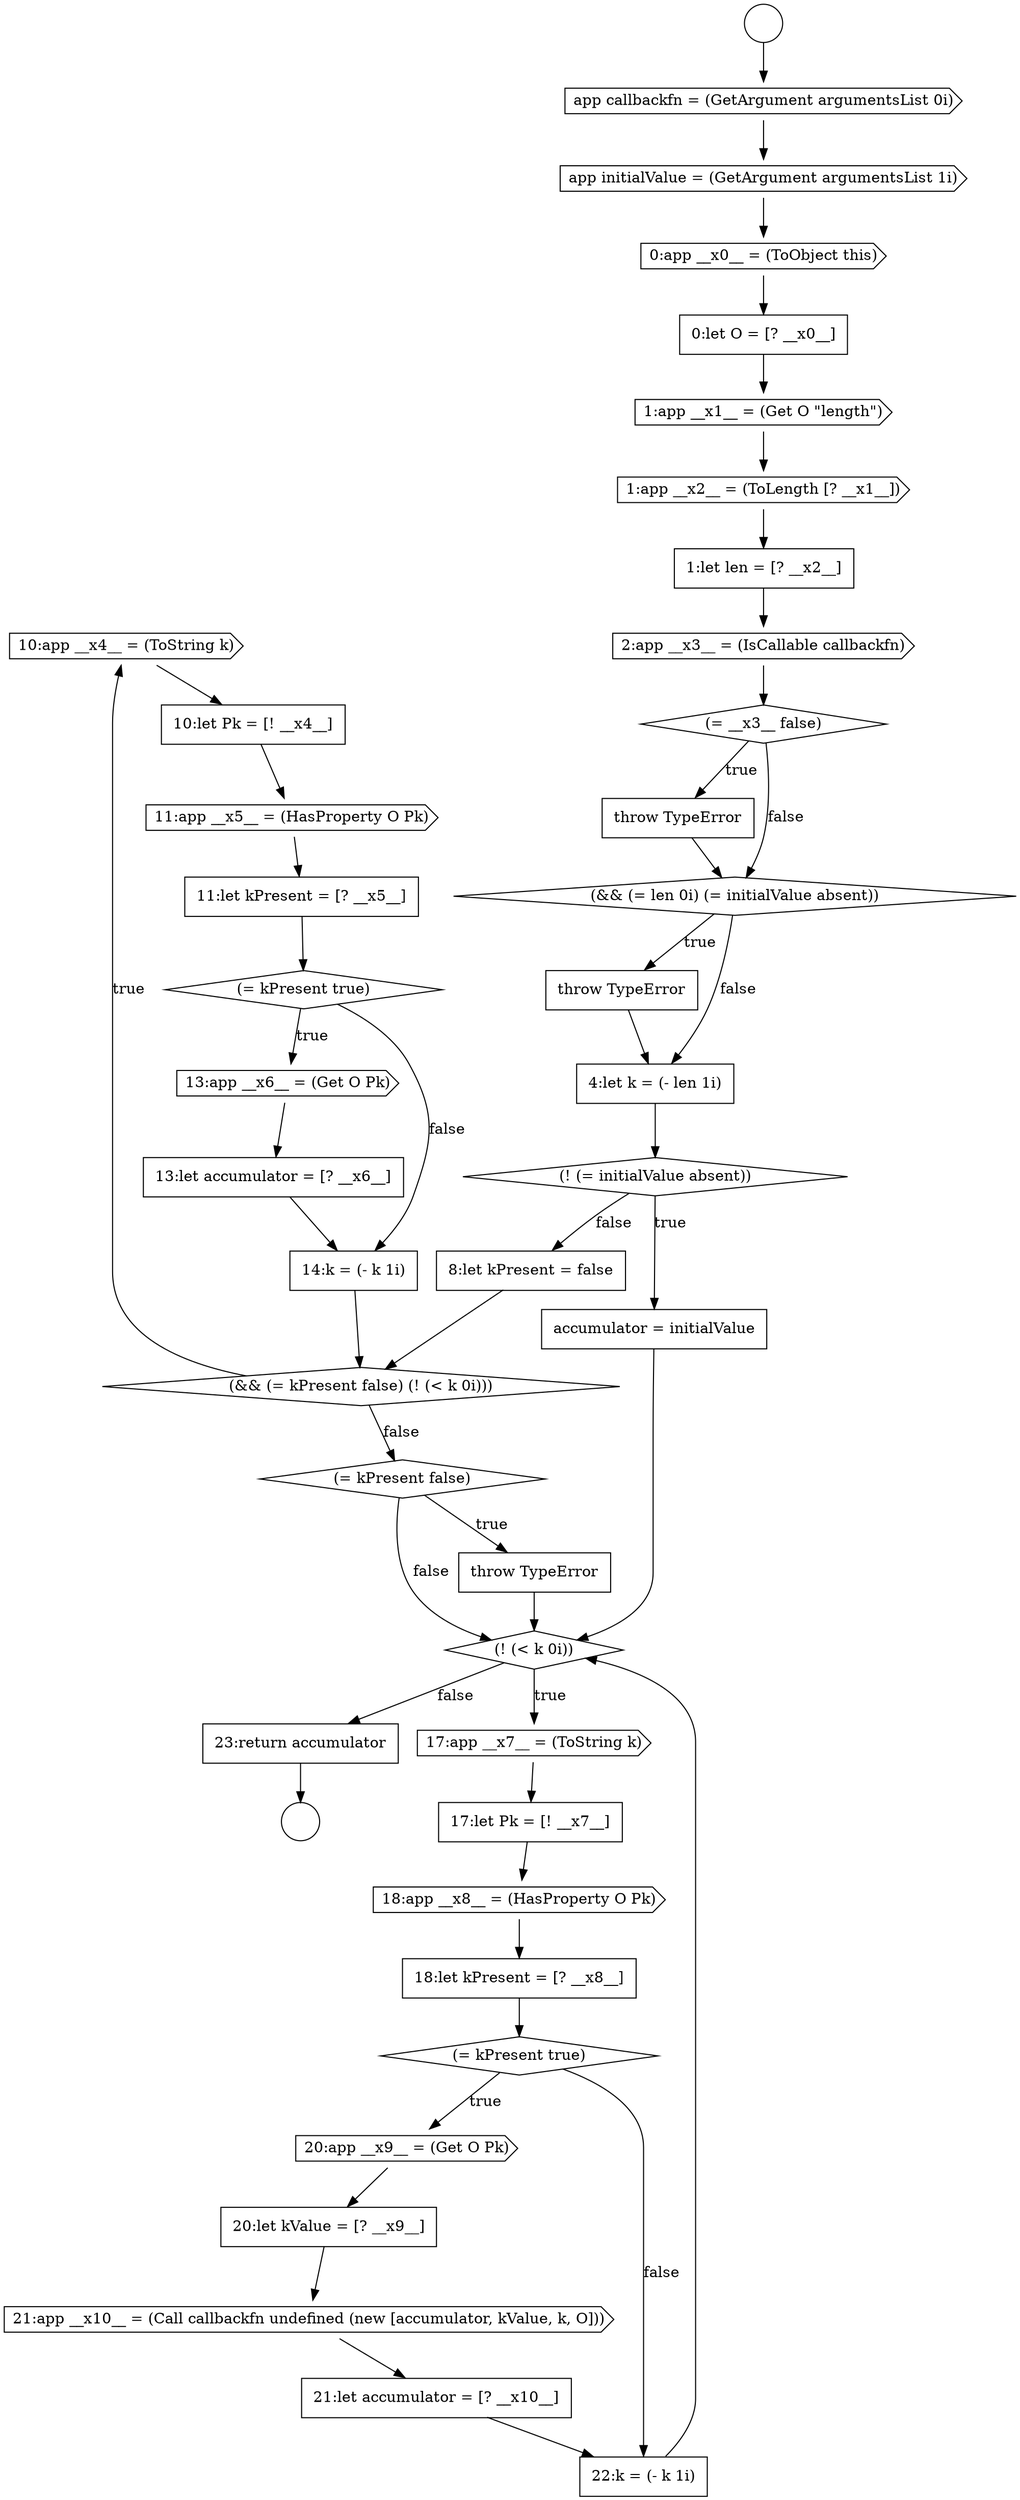 digraph {
  node14570 [shape=cds, label=<<font color="black">10:app __x4__ = (ToString k)</font>> color="black" fillcolor="white" style=filled]
  node14591 [shape=none, margin=0, label=<<font color="black">
    <table border="0" cellborder="1" cellspacing="0" cellpadding="10">
      <tr><td align="left">23:return accumulator</td></tr>
    </table>
  </font>> color="black" fillcolor="white" style=filled]
  node14552 [shape=circle label=" " color="black" fillcolor="white" style=filled]
  node14584 [shape=none, margin=0, label=<<font color="black">
    <table border="0" cellborder="1" cellspacing="0" cellpadding="10">
      <tr><td align="left">18:let kPresent = [? __x8__]</td></tr>
    </table>
  </font>> color="black" fillcolor="white" style=filled]
  node14572 [shape=cds, label=<<font color="black">11:app __x5__ = (HasProperty O Pk)</font>> color="black" fillcolor="white" style=filled]
  node14587 [shape=none, margin=0, label=<<font color="black">
    <table border="0" cellborder="1" cellspacing="0" cellpadding="10">
      <tr><td align="left">20:let kValue = [? __x9__]</td></tr>
    </table>
  </font>> color="black" fillcolor="white" style=filled]
  node14576 [shape=none, margin=0, label=<<font color="black">
    <table border="0" cellborder="1" cellspacing="0" cellpadding="10">
      <tr><td align="left">13:let accumulator = [? __x6__]</td></tr>
    </table>
  </font>> color="black" fillcolor="white" style=filled]
  node14577 [shape=none, margin=0, label=<<font color="black">
    <table border="0" cellborder="1" cellspacing="0" cellpadding="10">
      <tr><td align="left">14:k = (- k 1i)</td></tr>
    </table>
  </font>> color="black" fillcolor="white" style=filled]
  node14551 [shape=circle label=" " color="black" fillcolor="white" style=filled]
  node14574 [shape=diamond, label=<<font color="black">(= kPresent true)</font>> color="black" fillcolor="white" style=filled]
  node14585 [shape=diamond, label=<<font color="black">(= kPresent true)</font>> color="black" fillcolor="white" style=filled]
  node14559 [shape=none, margin=0, label=<<font color="black">
    <table border="0" cellborder="1" cellspacing="0" cellpadding="10">
      <tr><td align="left">1:let len = [? __x2__]</td></tr>
    </table>
  </font>> color="black" fillcolor="white" style=filled]
  node14553 [shape=cds, label=<<font color="black">app callbackfn = (GetArgument argumentsList 0i)</font>> color="black" fillcolor="white" style=filled]
  node14564 [shape=none, margin=0, label=<<font color="black">
    <table border="0" cellborder="1" cellspacing="0" cellpadding="10">
      <tr><td align="left">throw TypeError</td></tr>
    </table>
  </font>> color="black" fillcolor="white" style=filled]
  node14579 [shape=none, margin=0, label=<<font color="black">
    <table border="0" cellborder="1" cellspacing="0" cellpadding="10">
      <tr><td align="left">throw TypeError</td></tr>
    </table>
  </font>> color="black" fillcolor="white" style=filled]
  node14569 [shape=diamond, label=<<font color="black">(&amp;&amp; (= kPresent false) (! (&lt; k 0i)))</font>> color="black" fillcolor="white" style=filled]
  node14558 [shape=cds, label=<<font color="black">1:app __x2__ = (ToLength [? __x1__])</font>> color="black" fillcolor="white" style=filled]
  node14588 [shape=cds, label=<<font color="black">21:app __x10__ = (Call callbackfn undefined (new [accumulator, kValue, k, O]))</font>> color="black" fillcolor="white" style=filled]
  node14556 [shape=none, margin=0, label=<<font color="black">
    <table border="0" cellborder="1" cellspacing="0" cellpadding="10">
      <tr><td align="left">0:let O = [? __x0__]</td></tr>
    </table>
  </font>> color="black" fillcolor="white" style=filled]
  node14565 [shape=none, margin=0, label=<<font color="black">
    <table border="0" cellborder="1" cellspacing="0" cellpadding="10">
      <tr><td align="left">4:let k = (- len 1i)</td></tr>
    </table>
  </font>> color="black" fillcolor="white" style=filled]
  node14566 [shape=diamond, label=<<font color="black">(! (= initialValue absent))</font>> color="black" fillcolor="white" style=filled]
  node14580 [shape=diamond, label=<<font color="black">(! (&lt; k 0i))</font>> color="black" fillcolor="white" style=filled]
  node14561 [shape=diamond, label=<<font color="black">(= __x3__ false)</font>> color="black" fillcolor="white" style=filled]
  node14590 [shape=none, margin=0, label=<<font color="black">
    <table border="0" cellborder="1" cellspacing="0" cellpadding="10">
      <tr><td align="left">22:k = (- k 1i)</td></tr>
    </table>
  </font>> color="black" fillcolor="white" style=filled]
  node14573 [shape=none, margin=0, label=<<font color="black">
    <table border="0" cellborder="1" cellspacing="0" cellpadding="10">
      <tr><td align="left">11:let kPresent = [? __x5__]</td></tr>
    </table>
  </font>> color="black" fillcolor="white" style=filled]
  node14581 [shape=cds, label=<<font color="black">17:app __x7__ = (ToString k)</font>> color="black" fillcolor="white" style=filled]
  node14555 [shape=cds, label=<<font color="black">0:app __x0__ = (ToObject this)</font>> color="black" fillcolor="white" style=filled]
  node14562 [shape=none, margin=0, label=<<font color="black">
    <table border="0" cellborder="1" cellspacing="0" cellpadding="10">
      <tr><td align="left">throw TypeError</td></tr>
    </table>
  </font>> color="black" fillcolor="white" style=filled]
  node14557 [shape=cds, label=<<font color="black">1:app __x1__ = (Get O &quot;length&quot;)</font>> color="black" fillcolor="white" style=filled]
  node14589 [shape=none, margin=0, label=<<font color="black">
    <table border="0" cellborder="1" cellspacing="0" cellpadding="10">
      <tr><td align="left">21:let accumulator = [? __x10__]</td></tr>
    </table>
  </font>> color="black" fillcolor="white" style=filled]
  node14567 [shape=none, margin=0, label=<<font color="black">
    <table border="0" cellborder="1" cellspacing="0" cellpadding="10">
      <tr><td align="left">accumulator = initialValue</td></tr>
    </table>
  </font>> color="black" fillcolor="white" style=filled]
  node14554 [shape=cds, label=<<font color="black">app initialValue = (GetArgument argumentsList 1i)</font>> color="black" fillcolor="white" style=filled]
  node14586 [shape=cds, label=<<font color="black">20:app __x9__ = (Get O Pk)</font>> color="black" fillcolor="white" style=filled]
  node14571 [shape=none, margin=0, label=<<font color="black">
    <table border="0" cellborder="1" cellspacing="0" cellpadding="10">
      <tr><td align="left">10:let Pk = [! __x4__]</td></tr>
    </table>
  </font>> color="black" fillcolor="white" style=filled]
  node14560 [shape=cds, label=<<font color="black">2:app __x3__ = (IsCallable callbackfn)</font>> color="black" fillcolor="white" style=filled]
  node14582 [shape=none, margin=0, label=<<font color="black">
    <table border="0" cellborder="1" cellspacing="0" cellpadding="10">
      <tr><td align="left">17:let Pk = [! __x7__]</td></tr>
    </table>
  </font>> color="black" fillcolor="white" style=filled]
  node14575 [shape=cds, label=<<font color="black">13:app __x6__ = (Get O Pk)</font>> color="black" fillcolor="white" style=filled]
  node14578 [shape=diamond, label=<<font color="black">(= kPresent false)</font>> color="black" fillcolor="white" style=filled]
  node14563 [shape=diamond, label=<<font color="black">(&amp;&amp; (= len 0i) (= initialValue absent))</font>> color="black" fillcolor="white" style=filled]
  node14568 [shape=none, margin=0, label=<<font color="black">
    <table border="0" cellborder="1" cellspacing="0" cellpadding="10">
      <tr><td align="left">8:let kPresent = false</td></tr>
    </table>
  </font>> color="black" fillcolor="white" style=filled]
  node14583 [shape=cds, label=<<font color="black">18:app __x8__ = (HasProperty O Pk)</font>> color="black" fillcolor="white" style=filled]
  node14557 -> node14558 [ color="black"]
  node14586 -> node14587 [ color="black"]
  node14587 -> node14588 [ color="black"]
  node14578 -> node14579 [label=<<font color="black">true</font>> color="black"]
  node14578 -> node14580 [label=<<font color="black">false</font>> color="black"]
  node14558 -> node14559 [ color="black"]
  node14590 -> node14580 [ color="black"]
  node14577 -> node14569 [ color="black"]
  node14556 -> node14557 [ color="black"]
  node14555 -> node14556 [ color="black"]
  node14576 -> node14577 [ color="black"]
  node14560 -> node14561 [ color="black"]
  node14584 -> node14585 [ color="black"]
  node14559 -> node14560 [ color="black"]
  node14551 -> node14553 [ color="black"]
  node14580 -> node14581 [label=<<font color="black">true</font>> color="black"]
  node14580 -> node14591 [label=<<font color="black">false</font>> color="black"]
  node14564 -> node14565 [ color="black"]
  node14566 -> node14567 [label=<<font color="black">true</font>> color="black"]
  node14566 -> node14568 [label=<<font color="black">false</font>> color="black"]
  node14581 -> node14582 [ color="black"]
  node14583 -> node14584 [ color="black"]
  node14554 -> node14555 [ color="black"]
  node14568 -> node14569 [ color="black"]
  node14571 -> node14572 [ color="black"]
  node14565 -> node14566 [ color="black"]
  node14573 -> node14574 [ color="black"]
  node14585 -> node14586 [label=<<font color="black">true</font>> color="black"]
  node14585 -> node14590 [label=<<font color="black">false</font>> color="black"]
  node14582 -> node14583 [ color="black"]
  node14553 -> node14554 [ color="black"]
  node14575 -> node14576 [ color="black"]
  node14588 -> node14589 [ color="black"]
  node14591 -> node14552 [ color="black"]
  node14562 -> node14563 [ color="black"]
  node14572 -> node14573 [ color="black"]
  node14579 -> node14580 [ color="black"]
  node14589 -> node14590 [ color="black"]
  node14570 -> node14571 [ color="black"]
  node14561 -> node14562 [label=<<font color="black">true</font>> color="black"]
  node14561 -> node14563 [label=<<font color="black">false</font>> color="black"]
  node14569 -> node14570 [label=<<font color="black">true</font>> color="black"]
  node14569 -> node14578 [label=<<font color="black">false</font>> color="black"]
  node14567 -> node14580 [ color="black"]
  node14563 -> node14564 [label=<<font color="black">true</font>> color="black"]
  node14563 -> node14565 [label=<<font color="black">false</font>> color="black"]
  node14574 -> node14575 [label=<<font color="black">true</font>> color="black"]
  node14574 -> node14577 [label=<<font color="black">false</font>> color="black"]
}
